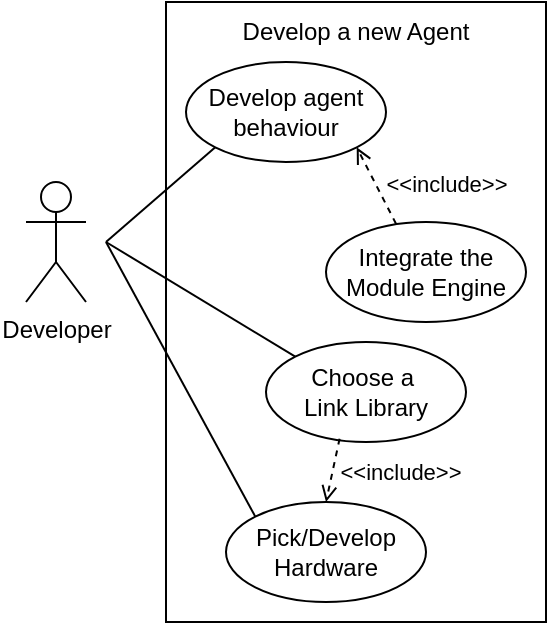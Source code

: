 <mxfile version="24.7.5">
  <diagram name="Page-1" id="R-j081ZuEP9yXRBQE0EB">
    <mxGraphModel dx="453" dy="678" grid="1" gridSize="10" guides="1" tooltips="1" connect="1" arrows="1" fold="1" page="1" pageScale="1" pageWidth="827" pageHeight="1169" math="0" shadow="0">
      <root>
        <mxCell id="0" />
        <mxCell id="1" parent="0" />
        <mxCell id="87cP8irWyvKscJmh2W70-15" value="Developer" style="shape=umlActor;verticalLabelPosition=bottom;verticalAlign=top;html=1;outlineConnect=0;" vertex="1" parent="1">
          <mxGeometry x="70" y="120" width="30" height="60" as="geometry" />
        </mxCell>
        <mxCell id="87cP8irWyvKscJmh2W70-16" value="" style="rounded=0;whiteSpace=wrap;html=1;" vertex="1" parent="1">
          <mxGeometry x="140" y="30" width="190" height="310" as="geometry" />
        </mxCell>
        <mxCell id="87cP8irWyvKscJmh2W70-17" value="Develop a new Agent" style="text;html=1;align=center;verticalAlign=middle;whiteSpace=wrap;rounded=0;" vertex="1" parent="1">
          <mxGeometry x="140" y="30" width="190" height="30" as="geometry" />
        </mxCell>
        <mxCell id="87cP8irWyvKscJmh2W70-18" value="Develop agent&lt;div&gt;behaviour&lt;/div&gt;" style="ellipse;whiteSpace=wrap;html=1;" vertex="1" parent="1">
          <mxGeometry x="150" y="60" width="100" height="50" as="geometry" />
        </mxCell>
        <mxCell id="87cP8irWyvKscJmh2W70-19" value="Integrate the&lt;div&gt;Module Engine&lt;/div&gt;" style="ellipse;whiteSpace=wrap;html=1;" vertex="1" parent="1">
          <mxGeometry x="220" y="140" width="100" height="50" as="geometry" />
        </mxCell>
        <mxCell id="87cP8irWyvKscJmh2W70-20" value="" style="endArrow=open;html=1;rounded=0;dashed=1;endFill=0;entryX=1;entryY=1;entryDx=0;entryDy=0;exitX=0.35;exitY=0.017;exitDx=0;exitDy=0;exitPerimeter=0;" edge="1" parent="1" source="87cP8irWyvKscJmh2W70-19" target="87cP8irWyvKscJmh2W70-18">
          <mxGeometry width="50" height="50" relative="1" as="geometry">
            <mxPoint x="50" y="340" as="sourcePoint" />
            <mxPoint x="100" y="290" as="targetPoint" />
          </mxGeometry>
        </mxCell>
        <mxCell id="87cP8irWyvKscJmh2W70-21" value="&amp;lt;&amp;lt;include&amp;gt;&amp;gt;" style="edgeLabel;html=1;align=center;verticalAlign=middle;resizable=0;points=[];" vertex="1" connectable="0" parent="87cP8irWyvKscJmh2W70-20">
          <mxGeometry x="-0.129" relative="1" as="geometry">
            <mxPoint x="33" y="-4" as="offset" />
          </mxGeometry>
        </mxCell>
        <mxCell id="87cP8irWyvKscJmh2W70-22" value="Choose a&amp;nbsp;&lt;div&gt;Link Library&lt;/div&gt;" style="ellipse;whiteSpace=wrap;html=1;" vertex="1" parent="1">
          <mxGeometry x="190" y="200" width="100" height="50" as="geometry" />
        </mxCell>
        <mxCell id="87cP8irWyvKscJmh2W70-23" value="" style="endArrow=none;html=1;rounded=0;entryX=0;entryY=1;entryDx=0;entryDy=0;" edge="1" parent="1" target="87cP8irWyvKscJmh2W70-18">
          <mxGeometry width="50" height="50" relative="1" as="geometry">
            <mxPoint x="110" y="150" as="sourcePoint" />
            <mxPoint x="150" y="110" as="targetPoint" />
          </mxGeometry>
        </mxCell>
        <mxCell id="87cP8irWyvKscJmh2W70-24" value="" style="endArrow=none;html=1;rounded=0;entryX=0;entryY=0;entryDx=0;entryDy=0;" edge="1" parent="1" target="87cP8irWyvKscJmh2W70-22">
          <mxGeometry width="50" height="50" relative="1" as="geometry">
            <mxPoint x="110" y="150" as="sourcePoint" />
            <mxPoint x="170" y="130" as="targetPoint" />
          </mxGeometry>
        </mxCell>
        <mxCell id="87cP8irWyvKscJmh2W70-25" value="Pick/Develop&lt;div&gt;Hardware&lt;/div&gt;" style="ellipse;whiteSpace=wrap;html=1;" vertex="1" parent="1">
          <mxGeometry x="170" y="280" width="100" height="50" as="geometry" />
        </mxCell>
        <mxCell id="87cP8irWyvKscJmh2W70-26" value="" style="endArrow=none;html=1;rounded=0;exitX=0;exitY=0;exitDx=0;exitDy=0;" edge="1" parent="1" source="87cP8irWyvKscJmh2W70-25">
          <mxGeometry width="50" height="50" relative="1" as="geometry">
            <mxPoint x="60" y="320" as="sourcePoint" />
            <mxPoint x="110" y="150" as="targetPoint" />
          </mxGeometry>
        </mxCell>
        <mxCell id="87cP8irWyvKscJmh2W70-27" value="" style="endArrow=open;html=1;rounded=0;dashed=1;endFill=0;entryX=0.5;entryY=0;entryDx=0;entryDy=0;exitX=0.368;exitY=0.967;exitDx=0;exitDy=0;exitPerimeter=0;" edge="1" parent="1" source="87cP8irWyvKscJmh2W70-22" target="87cP8irWyvKscJmh2W70-25">
          <mxGeometry width="50" height="50" relative="1" as="geometry">
            <mxPoint x="270" y="398" as="sourcePoint" />
            <mxPoint x="251" y="360" as="targetPoint" />
          </mxGeometry>
        </mxCell>
        <mxCell id="87cP8irWyvKscJmh2W70-28" value="&amp;lt;&amp;lt;include&amp;gt;&amp;gt;" style="edgeLabel;html=1;align=center;verticalAlign=middle;resizable=0;points=[];" vertex="1" connectable="0" parent="87cP8irWyvKscJmh2W70-27">
          <mxGeometry x="-0.129" relative="1" as="geometry">
            <mxPoint x="33" y="3" as="offset" />
          </mxGeometry>
        </mxCell>
      </root>
    </mxGraphModel>
  </diagram>
</mxfile>

